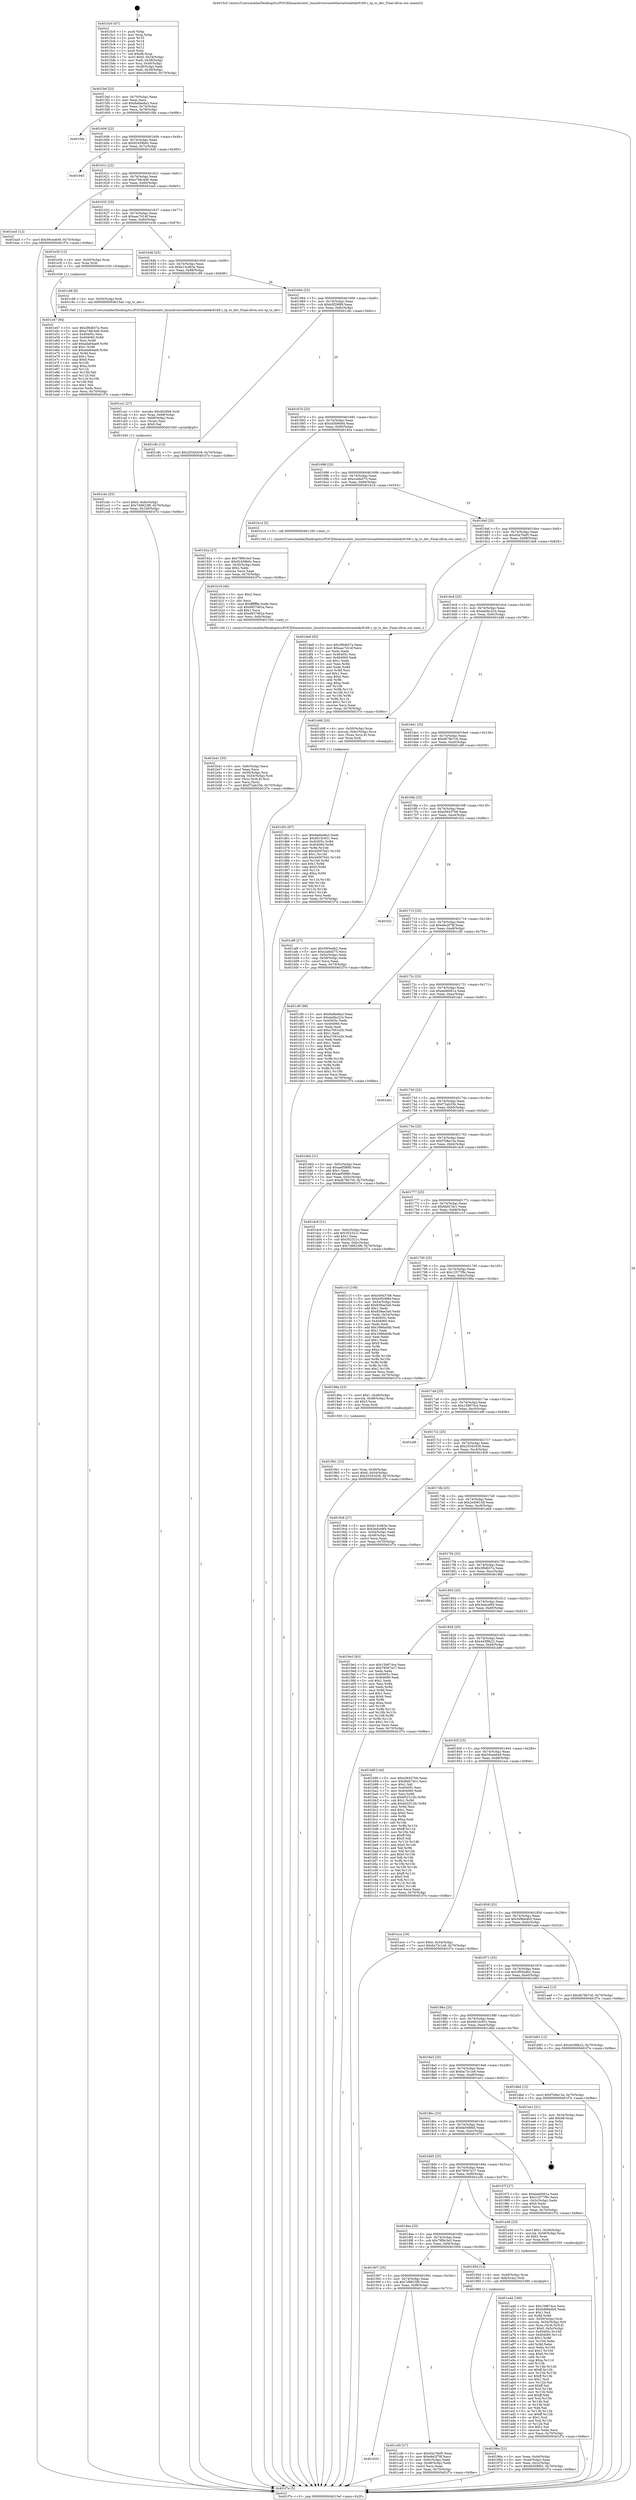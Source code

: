 digraph "0x4015c0" {
  label = "0x4015c0 (/mnt/c/Users/mathe/Desktop/tcc/POCII/binaries/extr_linuxdriversnetethernetrealtekr8169.c_tp_to_dev_Final-ollvm.out::main(0))"
  labelloc = "t"
  node[shape=record]

  Entry [label="",width=0.3,height=0.3,shape=circle,fillcolor=black,style=filled]
  "0x4015ef" [label="{
     0x4015ef [23]\l
     | [instrs]\l
     &nbsp;&nbsp;0x4015ef \<+3\>: mov -0x70(%rbp),%eax\l
     &nbsp;&nbsp;0x4015f2 \<+2\>: mov %eax,%ecx\l
     &nbsp;&nbsp;0x4015f4 \<+6\>: sub $0x8a6be8a3,%ecx\l
     &nbsp;&nbsp;0x4015fa \<+3\>: mov %eax,-0x74(%rbp)\l
     &nbsp;&nbsp;0x4015fd \<+3\>: mov %ecx,-0x78(%rbp)\l
     &nbsp;&nbsp;0x401600 \<+6\>: je 0000000000401f4b \<main+0x98b\>\l
  }"]
  "0x401f4b" [label="{
     0x401f4b\l
  }", style=dashed]
  "0x401606" [label="{
     0x401606 [22]\l
     | [instrs]\l
     &nbsp;&nbsp;0x401606 \<+5\>: jmp 000000000040160b \<main+0x4b\>\l
     &nbsp;&nbsp;0x40160b \<+3\>: mov -0x74(%rbp),%eax\l
     &nbsp;&nbsp;0x40160e \<+5\>: sub $0x92458b0c,%eax\l
     &nbsp;&nbsp;0x401613 \<+3\>: mov %eax,-0x7c(%rbp)\l
     &nbsp;&nbsp;0x401616 \<+6\>: je 0000000000401945 \<main+0x385\>\l
  }"]
  Exit [label="",width=0.3,height=0.3,shape=circle,fillcolor=black,style=filled,peripheries=2]
  "0x401945" [label="{
     0x401945\l
  }", style=dashed]
  "0x40161c" [label="{
     0x40161c [22]\l
     | [instrs]\l
     &nbsp;&nbsp;0x40161c \<+5\>: jmp 0000000000401621 \<main+0x61\>\l
     &nbsp;&nbsp;0x401621 \<+3\>: mov -0x74(%rbp),%eax\l
     &nbsp;&nbsp;0x401624 \<+5\>: sub $0xa748c4db,%eax\l
     &nbsp;&nbsp;0x401629 \<+3\>: mov %eax,-0x80(%rbp)\l
     &nbsp;&nbsp;0x40162c \<+6\>: je 0000000000401ea5 \<main+0x8e5\>\l
  }"]
  "0x401e47" [label="{
     0x401e47 [94]\l
     | [instrs]\l
     &nbsp;&nbsp;0x401e47 \<+5\>: mov $0x2f6db57a,%ecx\l
     &nbsp;&nbsp;0x401e4c \<+5\>: mov $0xa748c4db,%edx\l
     &nbsp;&nbsp;0x401e51 \<+7\>: mov 0x40405c,%esi\l
     &nbsp;&nbsp;0x401e58 \<+8\>: mov 0x404060,%r8d\l
     &nbsp;&nbsp;0x401e60 \<+3\>: mov %esi,%r9d\l
     &nbsp;&nbsp;0x401e63 \<+7\>: add $0xada64ae9,%r9d\l
     &nbsp;&nbsp;0x401e6a \<+4\>: sub $0x1,%r9d\l
     &nbsp;&nbsp;0x401e6e \<+7\>: sub $0xada64ae9,%r9d\l
     &nbsp;&nbsp;0x401e75 \<+4\>: imul %r9d,%esi\l
     &nbsp;&nbsp;0x401e79 \<+3\>: and $0x1,%esi\l
     &nbsp;&nbsp;0x401e7c \<+3\>: cmp $0x0,%esi\l
     &nbsp;&nbsp;0x401e7f \<+4\>: sete %r10b\l
     &nbsp;&nbsp;0x401e83 \<+4\>: cmp $0xa,%r8d\l
     &nbsp;&nbsp;0x401e87 \<+4\>: setl %r11b\l
     &nbsp;&nbsp;0x401e8b \<+3\>: mov %r10b,%bl\l
     &nbsp;&nbsp;0x401e8e \<+3\>: and %r11b,%bl\l
     &nbsp;&nbsp;0x401e91 \<+3\>: xor %r11b,%r10b\l
     &nbsp;&nbsp;0x401e94 \<+3\>: or %r10b,%bl\l
     &nbsp;&nbsp;0x401e97 \<+3\>: test $0x1,%bl\l
     &nbsp;&nbsp;0x401e9a \<+3\>: cmovne %edx,%ecx\l
     &nbsp;&nbsp;0x401e9d \<+3\>: mov %ecx,-0x70(%rbp)\l
     &nbsp;&nbsp;0x401ea0 \<+5\>: jmp 0000000000401f7e \<main+0x9be\>\l
  }"]
  "0x401ea5" [label="{
     0x401ea5 [12]\l
     | [instrs]\l
     &nbsp;&nbsp;0x401ea5 \<+7\>: movl $0x59cea649,-0x70(%rbp)\l
     &nbsp;&nbsp;0x401eac \<+5\>: jmp 0000000000401f7e \<main+0x9be\>\l
  }"]
  "0x401632" [label="{
     0x401632 [25]\l
     | [instrs]\l
     &nbsp;&nbsp;0x401632 \<+5\>: jmp 0000000000401637 \<main+0x77\>\l
     &nbsp;&nbsp;0x401637 \<+3\>: mov -0x74(%rbp),%eax\l
     &nbsp;&nbsp;0x40163a \<+5\>: sub $0xaac7d14f,%eax\l
     &nbsp;&nbsp;0x40163f \<+6\>: mov %eax,-0x84(%rbp)\l
     &nbsp;&nbsp;0x401645 \<+6\>: je 0000000000401e3b \<main+0x87b\>\l
  }"]
  "0x401d5c" [label="{
     0x401d5c [97]\l
     | [instrs]\l
     &nbsp;&nbsp;0x401d5c \<+5\>: mov $0x8a6be8a3,%edx\l
     &nbsp;&nbsp;0x401d61 \<+5\>: mov $0x6610c931,%esi\l
     &nbsp;&nbsp;0x401d66 \<+8\>: mov 0x40405c,%r8d\l
     &nbsp;&nbsp;0x401d6e \<+8\>: mov 0x404060,%r9d\l
     &nbsp;&nbsp;0x401d76 \<+3\>: mov %r8d,%r10d\l
     &nbsp;&nbsp;0x401d79 \<+7\>: sub $0x44597bd1,%r10d\l
     &nbsp;&nbsp;0x401d80 \<+4\>: sub $0x1,%r10d\l
     &nbsp;&nbsp;0x401d84 \<+7\>: add $0x44597bd1,%r10d\l
     &nbsp;&nbsp;0x401d8b \<+4\>: imul %r10d,%r8d\l
     &nbsp;&nbsp;0x401d8f \<+4\>: and $0x1,%r8d\l
     &nbsp;&nbsp;0x401d93 \<+4\>: cmp $0x0,%r8d\l
     &nbsp;&nbsp;0x401d97 \<+4\>: sete %r11b\l
     &nbsp;&nbsp;0x401d9b \<+4\>: cmp $0xa,%r9d\l
     &nbsp;&nbsp;0x401d9f \<+3\>: setl %bl\l
     &nbsp;&nbsp;0x401da2 \<+3\>: mov %r11b,%r14b\l
     &nbsp;&nbsp;0x401da5 \<+3\>: and %bl,%r14b\l
     &nbsp;&nbsp;0x401da8 \<+3\>: xor %bl,%r11b\l
     &nbsp;&nbsp;0x401dab \<+3\>: or %r11b,%r14b\l
     &nbsp;&nbsp;0x401dae \<+4\>: test $0x1,%r14b\l
     &nbsp;&nbsp;0x401db2 \<+3\>: cmovne %esi,%edx\l
     &nbsp;&nbsp;0x401db5 \<+3\>: mov %edx,-0x70(%rbp)\l
     &nbsp;&nbsp;0x401db8 \<+5\>: jmp 0000000000401f7e \<main+0x9be\>\l
  }"]
  "0x401e3b" [label="{
     0x401e3b [12]\l
     | [instrs]\l
     &nbsp;&nbsp;0x401e3b \<+4\>: mov -0x50(%rbp),%rax\l
     &nbsp;&nbsp;0x401e3f \<+3\>: mov %rax,%rdi\l
     &nbsp;&nbsp;0x401e42 \<+5\>: call 0000000000401030 \<free@plt\>\l
     | [calls]\l
     &nbsp;&nbsp;0x401030 \{1\} (unknown)\l
  }"]
  "0x40164b" [label="{
     0x40164b [25]\l
     | [instrs]\l
     &nbsp;&nbsp;0x40164b \<+5\>: jmp 0000000000401650 \<main+0x90\>\l
     &nbsp;&nbsp;0x401650 \<+3\>: mov -0x74(%rbp),%eax\l
     &nbsp;&nbsp;0x401653 \<+5\>: sub $0xb13cd63e,%eax\l
     &nbsp;&nbsp;0x401658 \<+6\>: mov %eax,-0x88(%rbp)\l
     &nbsp;&nbsp;0x40165e \<+6\>: je 0000000000401c98 \<main+0x6d8\>\l
  }"]
  "0x401920" [label="{
     0x401920\l
  }", style=dashed]
  "0x401c98" [label="{
     0x401c98 [9]\l
     | [instrs]\l
     &nbsp;&nbsp;0x401c98 \<+4\>: mov -0x50(%rbp),%rdi\l
     &nbsp;&nbsp;0x401c9c \<+5\>: call 00000000004015a0 \<tp_to_dev\>\l
     | [calls]\l
     &nbsp;&nbsp;0x4015a0 \{1\} (/mnt/c/Users/mathe/Desktop/tcc/POCII/binaries/extr_linuxdriversnetethernetrealtekr8169.c_tp_to_dev_Final-ollvm.out::tp_to_dev)\l
  }"]
  "0x401664" [label="{
     0x401664 [25]\l
     | [instrs]\l
     &nbsp;&nbsp;0x401664 \<+5\>: jmp 0000000000401669 \<main+0xa9\>\l
     &nbsp;&nbsp;0x401669 \<+3\>: mov -0x74(%rbp),%eax\l
     &nbsp;&nbsp;0x40166c \<+5\>: sub $0xb5f29f89,%eax\l
     &nbsp;&nbsp;0x401671 \<+6\>: mov %eax,-0x8c(%rbp)\l
     &nbsp;&nbsp;0x401677 \<+6\>: je 0000000000401c8c \<main+0x6cc\>\l
  }"]
  "0x401cd5" [label="{
     0x401cd5 [27]\l
     | [instrs]\l
     &nbsp;&nbsp;0x401cd5 \<+5\>: mov $0xd3a76ef5,%eax\l
     &nbsp;&nbsp;0x401cda \<+5\>: mov $0xe6e2f78f,%ecx\l
     &nbsp;&nbsp;0x401cdf \<+3\>: mov -0x6c(%rbp),%edx\l
     &nbsp;&nbsp;0x401ce2 \<+3\>: cmp -0x48(%rbp),%edx\l
     &nbsp;&nbsp;0x401ce5 \<+3\>: cmovl %ecx,%eax\l
     &nbsp;&nbsp;0x401ce8 \<+3\>: mov %eax,-0x70(%rbp)\l
     &nbsp;&nbsp;0x401ceb \<+5\>: jmp 0000000000401f7e \<main+0x9be\>\l
  }"]
  "0x401c8c" [label="{
     0x401c8c [12]\l
     | [instrs]\l
     &nbsp;&nbsp;0x401c8c \<+7\>: movl $0x25543439,-0x70(%rbp)\l
     &nbsp;&nbsp;0x401c93 \<+5\>: jmp 0000000000401f7e \<main+0x9be\>\l
  }"]
  "0x40167d" [label="{
     0x40167d [25]\l
     | [instrs]\l
     &nbsp;&nbsp;0x40167d \<+5\>: jmp 0000000000401682 \<main+0xc2\>\l
     &nbsp;&nbsp;0x401682 \<+3\>: mov -0x74(%rbp),%eax\l
     &nbsp;&nbsp;0x401685 \<+5\>: sub $0xcb5b60d4,%eax\l
     &nbsp;&nbsp;0x40168a \<+6\>: mov %eax,-0x90(%rbp)\l
     &nbsp;&nbsp;0x401690 \<+6\>: je 000000000040192a \<main+0x36a\>\l
  }"]
  "0x401cbc" [label="{
     0x401cbc [25]\l
     | [instrs]\l
     &nbsp;&nbsp;0x401cbc \<+7\>: movl $0x0,-0x6c(%rbp)\l
     &nbsp;&nbsp;0x401cc3 \<+7\>: movl $0x7d9823f8,-0x70(%rbp)\l
     &nbsp;&nbsp;0x401cca \<+6\>: mov %eax,-0x100(%rbp)\l
     &nbsp;&nbsp;0x401cd0 \<+5\>: jmp 0000000000401f7e \<main+0x9be\>\l
  }"]
  "0x40192a" [label="{
     0x40192a [27]\l
     | [instrs]\l
     &nbsp;&nbsp;0x40192a \<+5\>: mov $0x79f9c3e3,%eax\l
     &nbsp;&nbsp;0x40192f \<+5\>: mov $0x92458b0c,%ecx\l
     &nbsp;&nbsp;0x401934 \<+3\>: mov -0x30(%rbp),%edx\l
     &nbsp;&nbsp;0x401937 \<+3\>: cmp $0x2,%edx\l
     &nbsp;&nbsp;0x40193a \<+3\>: cmovne %ecx,%eax\l
     &nbsp;&nbsp;0x40193d \<+3\>: mov %eax,-0x70(%rbp)\l
     &nbsp;&nbsp;0x401940 \<+5\>: jmp 0000000000401f7e \<main+0x9be\>\l
  }"]
  "0x401696" [label="{
     0x401696 [25]\l
     | [instrs]\l
     &nbsp;&nbsp;0x401696 \<+5\>: jmp 000000000040169b \<main+0xdb\>\l
     &nbsp;&nbsp;0x40169b \<+3\>: mov -0x74(%rbp),%eax\l
     &nbsp;&nbsp;0x40169e \<+5\>: sub $0xcca8a575,%eax\l
     &nbsp;&nbsp;0x4016a3 \<+6\>: mov %eax,-0x94(%rbp)\l
     &nbsp;&nbsp;0x4016a9 \<+6\>: je 0000000000401b14 \<main+0x554\>\l
  }"]
  "0x401f7e" [label="{
     0x401f7e [5]\l
     | [instrs]\l
     &nbsp;&nbsp;0x401f7e \<+5\>: jmp 00000000004015ef \<main+0x2f\>\l
  }"]
  "0x4015c0" [label="{
     0x4015c0 [47]\l
     | [instrs]\l
     &nbsp;&nbsp;0x4015c0 \<+1\>: push %rbp\l
     &nbsp;&nbsp;0x4015c1 \<+3\>: mov %rsp,%rbp\l
     &nbsp;&nbsp;0x4015c4 \<+2\>: push %r15\l
     &nbsp;&nbsp;0x4015c6 \<+2\>: push %r14\l
     &nbsp;&nbsp;0x4015c8 \<+2\>: push %r13\l
     &nbsp;&nbsp;0x4015ca \<+2\>: push %r12\l
     &nbsp;&nbsp;0x4015cc \<+1\>: push %rbx\l
     &nbsp;&nbsp;0x4015cd \<+7\>: sub $0xd8,%rsp\l
     &nbsp;&nbsp;0x4015d4 \<+7\>: movl $0x0,-0x34(%rbp)\l
     &nbsp;&nbsp;0x4015db \<+3\>: mov %edi,-0x38(%rbp)\l
     &nbsp;&nbsp;0x4015de \<+4\>: mov %rsi,-0x40(%rbp)\l
     &nbsp;&nbsp;0x4015e2 \<+3\>: mov -0x38(%rbp),%edi\l
     &nbsp;&nbsp;0x4015e5 \<+3\>: mov %edi,-0x30(%rbp)\l
     &nbsp;&nbsp;0x4015e8 \<+7\>: movl $0xcb5b60d4,-0x70(%rbp)\l
  }"]
  "0x401ca1" [label="{
     0x401ca1 [27]\l
     | [instrs]\l
     &nbsp;&nbsp;0x401ca1 \<+10\>: movabs $0x4020b6,%rdi\l
     &nbsp;&nbsp;0x401cab \<+4\>: mov %rax,-0x68(%rbp)\l
     &nbsp;&nbsp;0x401caf \<+4\>: mov -0x68(%rbp),%rax\l
     &nbsp;&nbsp;0x401cb3 \<+2\>: mov (%rax),%esi\l
     &nbsp;&nbsp;0x401cb5 \<+2\>: mov $0x0,%al\l
     &nbsp;&nbsp;0x401cb7 \<+5\>: call 0000000000401040 \<printf@plt\>\l
     | [calls]\l
     &nbsp;&nbsp;0x401040 \{1\} (unknown)\l
  }"]
  "0x401b14" [label="{
     0x401b14 [5]\l
     | [instrs]\l
     &nbsp;&nbsp;0x401b14 \<+5\>: call 0000000000401160 \<next_i\>\l
     | [calls]\l
     &nbsp;&nbsp;0x401160 \{1\} (/mnt/c/Users/mathe/Desktop/tcc/POCII/binaries/extr_linuxdriversnetethernetrealtekr8169.c_tp_to_dev_Final-ollvm.out::next_i)\l
  }"]
  "0x4016af" [label="{
     0x4016af [25]\l
     | [instrs]\l
     &nbsp;&nbsp;0x4016af \<+5\>: jmp 00000000004016b4 \<main+0xf4\>\l
     &nbsp;&nbsp;0x4016b4 \<+3\>: mov -0x74(%rbp),%eax\l
     &nbsp;&nbsp;0x4016b7 \<+5\>: sub $0xd3a76ef5,%eax\l
     &nbsp;&nbsp;0x4016bc \<+6\>: mov %eax,-0x98(%rbp)\l
     &nbsp;&nbsp;0x4016c2 \<+6\>: je 0000000000401de8 \<main+0x828\>\l
  }"]
  "0x401b41" [label="{
     0x401b41 [35]\l
     | [instrs]\l
     &nbsp;&nbsp;0x401b41 \<+6\>: mov -0xfc(%rbp),%ecx\l
     &nbsp;&nbsp;0x401b47 \<+3\>: imul %eax,%ecx\l
     &nbsp;&nbsp;0x401b4a \<+4\>: mov -0x50(%rbp),%rsi\l
     &nbsp;&nbsp;0x401b4e \<+4\>: movslq -0x54(%rbp),%rdi\l
     &nbsp;&nbsp;0x401b52 \<+4\>: mov (%rsi,%rdi,8),%rsi\l
     &nbsp;&nbsp;0x401b56 \<+2\>: mov %ecx,(%rsi)\l
     &nbsp;&nbsp;0x401b58 \<+7\>: movl $0xf72ab33b,-0x70(%rbp)\l
     &nbsp;&nbsp;0x401b5f \<+5\>: jmp 0000000000401f7e \<main+0x9be\>\l
  }"]
  "0x401de8" [label="{
     0x401de8 [83]\l
     | [instrs]\l
     &nbsp;&nbsp;0x401de8 \<+5\>: mov $0x2f6db57a,%eax\l
     &nbsp;&nbsp;0x401ded \<+5\>: mov $0xaac7d14f,%ecx\l
     &nbsp;&nbsp;0x401df2 \<+2\>: xor %edx,%edx\l
     &nbsp;&nbsp;0x401df4 \<+7\>: mov 0x40405c,%esi\l
     &nbsp;&nbsp;0x401dfb \<+7\>: mov 0x404060,%edi\l
     &nbsp;&nbsp;0x401e02 \<+3\>: sub $0x1,%edx\l
     &nbsp;&nbsp;0x401e05 \<+3\>: mov %esi,%r8d\l
     &nbsp;&nbsp;0x401e08 \<+3\>: add %edx,%r8d\l
     &nbsp;&nbsp;0x401e0b \<+4\>: imul %r8d,%esi\l
     &nbsp;&nbsp;0x401e0f \<+3\>: and $0x1,%esi\l
     &nbsp;&nbsp;0x401e12 \<+3\>: cmp $0x0,%esi\l
     &nbsp;&nbsp;0x401e15 \<+4\>: sete %r9b\l
     &nbsp;&nbsp;0x401e19 \<+3\>: cmp $0xa,%edi\l
     &nbsp;&nbsp;0x401e1c \<+4\>: setl %r10b\l
     &nbsp;&nbsp;0x401e20 \<+3\>: mov %r9b,%r11b\l
     &nbsp;&nbsp;0x401e23 \<+3\>: and %r10b,%r11b\l
     &nbsp;&nbsp;0x401e26 \<+3\>: xor %r10b,%r9b\l
     &nbsp;&nbsp;0x401e29 \<+3\>: or %r9b,%r11b\l
     &nbsp;&nbsp;0x401e2c \<+4\>: test $0x1,%r11b\l
     &nbsp;&nbsp;0x401e30 \<+3\>: cmovne %ecx,%eax\l
     &nbsp;&nbsp;0x401e33 \<+3\>: mov %eax,-0x70(%rbp)\l
     &nbsp;&nbsp;0x401e36 \<+5\>: jmp 0000000000401f7e \<main+0x9be\>\l
  }"]
  "0x4016c8" [label="{
     0x4016c8 [25]\l
     | [instrs]\l
     &nbsp;&nbsp;0x4016c8 \<+5\>: jmp 00000000004016cd \<main+0x10d\>\l
     &nbsp;&nbsp;0x4016cd \<+3\>: mov -0x74(%rbp),%eax\l
     &nbsp;&nbsp;0x4016d0 \<+5\>: sub $0xda0bc224,%eax\l
     &nbsp;&nbsp;0x4016d5 \<+6\>: mov %eax,-0x9c(%rbp)\l
     &nbsp;&nbsp;0x4016db \<+6\>: je 0000000000401d48 \<main+0x788\>\l
  }"]
  "0x401b19" [label="{
     0x401b19 [40]\l
     | [instrs]\l
     &nbsp;&nbsp;0x401b19 \<+5\>: mov $0x2,%ecx\l
     &nbsp;&nbsp;0x401b1e \<+1\>: cltd\l
     &nbsp;&nbsp;0x401b1f \<+2\>: idiv %ecx\l
     &nbsp;&nbsp;0x401b21 \<+6\>: imul $0xfffffffe,%edx,%ecx\l
     &nbsp;&nbsp;0x401b27 \<+6\>: sub $0xd937d62a,%ecx\l
     &nbsp;&nbsp;0x401b2d \<+3\>: add $0x1,%ecx\l
     &nbsp;&nbsp;0x401b30 \<+6\>: add $0xd937d62a,%ecx\l
     &nbsp;&nbsp;0x401b36 \<+6\>: mov %ecx,-0xfc(%rbp)\l
     &nbsp;&nbsp;0x401b3c \<+5\>: call 0000000000401160 \<next_i\>\l
     | [calls]\l
     &nbsp;&nbsp;0x401160 \{1\} (/mnt/c/Users/mathe/Desktop/tcc/POCII/binaries/extr_linuxdriversnetethernetrealtekr8169.c_tp_to_dev_Final-ollvm.out::next_i)\l
  }"]
  "0x401d48" [label="{
     0x401d48 [20]\l
     | [instrs]\l
     &nbsp;&nbsp;0x401d48 \<+4\>: mov -0x50(%rbp),%rax\l
     &nbsp;&nbsp;0x401d4c \<+4\>: movslq -0x6c(%rbp),%rcx\l
     &nbsp;&nbsp;0x401d50 \<+4\>: mov (%rax,%rcx,8),%rax\l
     &nbsp;&nbsp;0x401d54 \<+3\>: mov %rax,%rdi\l
     &nbsp;&nbsp;0x401d57 \<+5\>: call 0000000000401030 \<free@plt\>\l
     | [calls]\l
     &nbsp;&nbsp;0x401030 \{1\} (unknown)\l
  }"]
  "0x4016e1" [label="{
     0x4016e1 [25]\l
     | [instrs]\l
     &nbsp;&nbsp;0x4016e1 \<+5\>: jmp 00000000004016e6 \<main+0x126\>\l
     &nbsp;&nbsp;0x4016e6 \<+3\>: mov -0x74(%rbp),%eax\l
     &nbsp;&nbsp;0x4016e9 \<+5\>: sub $0xdb78b7c6,%eax\l
     &nbsp;&nbsp;0x4016ee \<+6\>: mov %eax,-0xa0(%rbp)\l
     &nbsp;&nbsp;0x4016f4 \<+6\>: je 0000000000401af9 \<main+0x539\>\l
  }"]
  "0x401a4d" [label="{
     0x401a4d [160]\l
     | [instrs]\l
     &nbsp;&nbsp;0x401a4d \<+5\>: mov $0x159674ce,%ecx\l
     &nbsp;&nbsp;0x401a52 \<+5\>: mov $0x5d9bb4b5,%edx\l
     &nbsp;&nbsp;0x401a57 \<+3\>: mov $0x1,%sil\l
     &nbsp;&nbsp;0x401a5a \<+3\>: xor %r8d,%r8d\l
     &nbsp;&nbsp;0x401a5d \<+4\>: mov -0x50(%rbp),%rdi\l
     &nbsp;&nbsp;0x401a61 \<+4\>: movslq -0x54(%rbp),%r9\l
     &nbsp;&nbsp;0x401a65 \<+4\>: mov %rax,(%rdi,%r9,8)\l
     &nbsp;&nbsp;0x401a69 \<+7\>: movl $0x0,-0x5c(%rbp)\l
     &nbsp;&nbsp;0x401a70 \<+8\>: mov 0x40405c,%r10d\l
     &nbsp;&nbsp;0x401a78 \<+8\>: mov 0x404060,%r11d\l
     &nbsp;&nbsp;0x401a80 \<+4\>: sub $0x1,%r8d\l
     &nbsp;&nbsp;0x401a84 \<+3\>: mov %r10d,%ebx\l
     &nbsp;&nbsp;0x401a87 \<+3\>: add %r8d,%ebx\l
     &nbsp;&nbsp;0x401a8a \<+4\>: imul %ebx,%r10d\l
     &nbsp;&nbsp;0x401a8e \<+4\>: and $0x1,%r10d\l
     &nbsp;&nbsp;0x401a92 \<+4\>: cmp $0x0,%r10d\l
     &nbsp;&nbsp;0x401a96 \<+4\>: sete %r14b\l
     &nbsp;&nbsp;0x401a9a \<+4\>: cmp $0xa,%r11d\l
     &nbsp;&nbsp;0x401a9e \<+4\>: setl %r15b\l
     &nbsp;&nbsp;0x401aa2 \<+3\>: mov %r14b,%r12b\l
     &nbsp;&nbsp;0x401aa5 \<+4\>: xor $0xff,%r12b\l
     &nbsp;&nbsp;0x401aa9 \<+3\>: mov %r15b,%r13b\l
     &nbsp;&nbsp;0x401aac \<+4\>: xor $0xff,%r13b\l
     &nbsp;&nbsp;0x401ab0 \<+4\>: xor $0x1,%sil\l
     &nbsp;&nbsp;0x401ab4 \<+3\>: mov %r12b,%al\l
     &nbsp;&nbsp;0x401ab7 \<+2\>: and $0xff,%al\l
     &nbsp;&nbsp;0x401ab9 \<+3\>: and %sil,%r14b\l
     &nbsp;&nbsp;0x401abc \<+3\>: mov %r13b,%dil\l
     &nbsp;&nbsp;0x401abf \<+4\>: and $0xff,%dil\l
     &nbsp;&nbsp;0x401ac3 \<+3\>: and %sil,%r15b\l
     &nbsp;&nbsp;0x401ac6 \<+3\>: or %r14b,%al\l
     &nbsp;&nbsp;0x401ac9 \<+3\>: or %r15b,%dil\l
     &nbsp;&nbsp;0x401acc \<+3\>: xor %dil,%al\l
     &nbsp;&nbsp;0x401acf \<+3\>: or %r13b,%r12b\l
     &nbsp;&nbsp;0x401ad2 \<+4\>: xor $0xff,%r12b\l
     &nbsp;&nbsp;0x401ad6 \<+4\>: or $0x1,%sil\l
     &nbsp;&nbsp;0x401ada \<+3\>: and %sil,%r12b\l
     &nbsp;&nbsp;0x401add \<+3\>: or %r12b,%al\l
     &nbsp;&nbsp;0x401ae0 \<+2\>: test $0x1,%al\l
     &nbsp;&nbsp;0x401ae2 \<+3\>: cmovne %edx,%ecx\l
     &nbsp;&nbsp;0x401ae5 \<+3\>: mov %ecx,-0x70(%rbp)\l
     &nbsp;&nbsp;0x401ae8 \<+5\>: jmp 0000000000401f7e \<main+0x9be\>\l
  }"]
  "0x401af9" [label="{
     0x401af9 [27]\l
     | [instrs]\l
     &nbsp;&nbsp;0x401af9 \<+5\>: mov $0x5f05edb2,%eax\l
     &nbsp;&nbsp;0x401afe \<+5\>: mov $0xcca8a575,%ecx\l
     &nbsp;&nbsp;0x401b03 \<+3\>: mov -0x5c(%rbp),%edx\l
     &nbsp;&nbsp;0x401b06 \<+3\>: cmp -0x58(%rbp),%edx\l
     &nbsp;&nbsp;0x401b09 \<+3\>: cmovl %ecx,%eax\l
     &nbsp;&nbsp;0x401b0c \<+3\>: mov %eax,-0x70(%rbp)\l
     &nbsp;&nbsp;0x401b0f \<+5\>: jmp 0000000000401f7e \<main+0x9be\>\l
  }"]
  "0x4016fa" [label="{
     0x4016fa [25]\l
     | [instrs]\l
     &nbsp;&nbsp;0x4016fa \<+5\>: jmp 00000000004016ff \<main+0x13f\>\l
     &nbsp;&nbsp;0x4016ff \<+3\>: mov -0x74(%rbp),%eax\l
     &nbsp;&nbsp;0x401702 \<+5\>: sub $0xe56437b6,%eax\l
     &nbsp;&nbsp;0x401707 \<+6\>: mov %eax,-0xa4(%rbp)\l
     &nbsp;&nbsp;0x40170d \<+6\>: je 0000000000401f2c \<main+0x96c\>\l
  }"]
  "0x4019b1" [label="{
     0x4019b1 [23]\l
     | [instrs]\l
     &nbsp;&nbsp;0x4019b1 \<+4\>: mov %rax,-0x50(%rbp)\l
     &nbsp;&nbsp;0x4019b5 \<+7\>: movl $0x0,-0x54(%rbp)\l
     &nbsp;&nbsp;0x4019bc \<+7\>: movl $0x25543439,-0x70(%rbp)\l
     &nbsp;&nbsp;0x4019c3 \<+5\>: jmp 0000000000401f7e \<main+0x9be\>\l
  }"]
  "0x401f2c" [label="{
     0x401f2c\l
  }", style=dashed]
  "0x401713" [label="{
     0x401713 [25]\l
     | [instrs]\l
     &nbsp;&nbsp;0x401713 \<+5\>: jmp 0000000000401718 \<main+0x158\>\l
     &nbsp;&nbsp;0x401718 \<+3\>: mov -0x74(%rbp),%eax\l
     &nbsp;&nbsp;0x40171b \<+5\>: sub $0xe6e2f78f,%eax\l
     &nbsp;&nbsp;0x401720 \<+6\>: mov %eax,-0xa8(%rbp)\l
     &nbsp;&nbsp;0x401726 \<+6\>: je 0000000000401cf0 \<main+0x730\>\l
  }"]
  "0x40196a" [label="{
     0x40196a [21]\l
     | [instrs]\l
     &nbsp;&nbsp;0x40196a \<+3\>: mov %eax,-0x44(%rbp)\l
     &nbsp;&nbsp;0x40196d \<+3\>: mov -0x44(%rbp),%eax\l
     &nbsp;&nbsp;0x401970 \<+3\>: mov %eax,-0x2c(%rbp)\l
     &nbsp;&nbsp;0x401973 \<+7\>: movl $0x6b568fb5,-0x70(%rbp)\l
     &nbsp;&nbsp;0x40197a \<+5\>: jmp 0000000000401f7e \<main+0x9be\>\l
  }"]
  "0x401cf0" [label="{
     0x401cf0 [88]\l
     | [instrs]\l
     &nbsp;&nbsp;0x401cf0 \<+5\>: mov $0x8a6be8a3,%eax\l
     &nbsp;&nbsp;0x401cf5 \<+5\>: mov $0xda0bc224,%ecx\l
     &nbsp;&nbsp;0x401cfa \<+7\>: mov 0x40405c,%edx\l
     &nbsp;&nbsp;0x401d01 \<+7\>: mov 0x404060,%esi\l
     &nbsp;&nbsp;0x401d08 \<+2\>: mov %edx,%edi\l
     &nbsp;&nbsp;0x401d0a \<+6\>: add $0xa7091e2b,%edi\l
     &nbsp;&nbsp;0x401d10 \<+3\>: sub $0x1,%edi\l
     &nbsp;&nbsp;0x401d13 \<+6\>: sub $0xa7091e2b,%edi\l
     &nbsp;&nbsp;0x401d19 \<+3\>: imul %edi,%edx\l
     &nbsp;&nbsp;0x401d1c \<+3\>: and $0x1,%edx\l
     &nbsp;&nbsp;0x401d1f \<+3\>: cmp $0x0,%edx\l
     &nbsp;&nbsp;0x401d22 \<+4\>: sete %r8b\l
     &nbsp;&nbsp;0x401d26 \<+3\>: cmp $0xa,%esi\l
     &nbsp;&nbsp;0x401d29 \<+4\>: setl %r9b\l
     &nbsp;&nbsp;0x401d2d \<+3\>: mov %r8b,%r10b\l
     &nbsp;&nbsp;0x401d30 \<+3\>: and %r9b,%r10b\l
     &nbsp;&nbsp;0x401d33 \<+3\>: xor %r9b,%r8b\l
     &nbsp;&nbsp;0x401d36 \<+3\>: or %r8b,%r10b\l
     &nbsp;&nbsp;0x401d39 \<+4\>: test $0x1,%r10b\l
     &nbsp;&nbsp;0x401d3d \<+3\>: cmovne %ecx,%eax\l
     &nbsp;&nbsp;0x401d40 \<+3\>: mov %eax,-0x70(%rbp)\l
     &nbsp;&nbsp;0x401d43 \<+5\>: jmp 0000000000401f7e \<main+0x9be\>\l
  }"]
  "0x40172c" [label="{
     0x40172c [25]\l
     | [instrs]\l
     &nbsp;&nbsp;0x40172c \<+5\>: jmp 0000000000401731 \<main+0x171\>\l
     &nbsp;&nbsp;0x401731 \<+3\>: mov -0x74(%rbp),%eax\l
     &nbsp;&nbsp;0x401734 \<+5\>: sub $0xee46061a,%eax\l
     &nbsp;&nbsp;0x401739 \<+6\>: mov %eax,-0xac(%rbp)\l
     &nbsp;&nbsp;0x40173f \<+6\>: je 0000000000401eb1 \<main+0x8f1\>\l
  }"]
  "0x401907" [label="{
     0x401907 [25]\l
     | [instrs]\l
     &nbsp;&nbsp;0x401907 \<+5\>: jmp 000000000040190c \<main+0x34c\>\l
     &nbsp;&nbsp;0x40190c \<+3\>: mov -0x74(%rbp),%eax\l
     &nbsp;&nbsp;0x40190f \<+5\>: sub $0x7d9823f8,%eax\l
     &nbsp;&nbsp;0x401914 \<+6\>: mov %eax,-0xf8(%rbp)\l
     &nbsp;&nbsp;0x40191a \<+6\>: je 0000000000401cd5 \<main+0x715\>\l
  }"]
  "0x401eb1" [label="{
     0x401eb1\l
  }", style=dashed]
  "0x401745" [label="{
     0x401745 [25]\l
     | [instrs]\l
     &nbsp;&nbsp;0x401745 \<+5\>: jmp 000000000040174a \<main+0x18a\>\l
     &nbsp;&nbsp;0x40174a \<+3\>: mov -0x74(%rbp),%eax\l
     &nbsp;&nbsp;0x40174d \<+5\>: sub $0xf72ab33b,%eax\l
     &nbsp;&nbsp;0x401752 \<+6\>: mov %eax,-0xb0(%rbp)\l
     &nbsp;&nbsp;0x401758 \<+6\>: je 0000000000401b64 \<main+0x5a4\>\l
  }"]
  "0x40195d" [label="{
     0x40195d [13]\l
     | [instrs]\l
     &nbsp;&nbsp;0x40195d \<+4\>: mov -0x40(%rbp),%rax\l
     &nbsp;&nbsp;0x401961 \<+4\>: mov 0x8(%rax),%rdi\l
     &nbsp;&nbsp;0x401965 \<+5\>: call 0000000000401060 \<atoi@plt\>\l
     | [calls]\l
     &nbsp;&nbsp;0x401060 \{1\} (unknown)\l
  }"]
  "0x401b64" [label="{
     0x401b64 [31]\l
     | [instrs]\l
     &nbsp;&nbsp;0x401b64 \<+3\>: mov -0x5c(%rbp),%eax\l
     &nbsp;&nbsp;0x401b67 \<+5\>: sub $0xaef5f880,%eax\l
     &nbsp;&nbsp;0x401b6c \<+3\>: add $0x1,%eax\l
     &nbsp;&nbsp;0x401b6f \<+5\>: add $0xaef5f880,%eax\l
     &nbsp;&nbsp;0x401b74 \<+3\>: mov %eax,-0x5c(%rbp)\l
     &nbsp;&nbsp;0x401b77 \<+7\>: movl $0xdb78b7c6,-0x70(%rbp)\l
     &nbsp;&nbsp;0x401b7e \<+5\>: jmp 0000000000401f7e \<main+0x9be\>\l
  }"]
  "0x40175e" [label="{
     0x40175e [25]\l
     | [instrs]\l
     &nbsp;&nbsp;0x40175e \<+5\>: jmp 0000000000401763 \<main+0x1a3\>\l
     &nbsp;&nbsp;0x401763 \<+3\>: mov -0x74(%rbp),%eax\l
     &nbsp;&nbsp;0x401766 \<+5\>: sub $0xf7b8a13a,%eax\l
     &nbsp;&nbsp;0x40176b \<+6\>: mov %eax,-0xb4(%rbp)\l
     &nbsp;&nbsp;0x401771 \<+6\>: je 0000000000401dc9 \<main+0x809\>\l
  }"]
  "0x4018ee" [label="{
     0x4018ee [25]\l
     | [instrs]\l
     &nbsp;&nbsp;0x4018ee \<+5\>: jmp 00000000004018f3 \<main+0x333\>\l
     &nbsp;&nbsp;0x4018f3 \<+3\>: mov -0x74(%rbp),%eax\l
     &nbsp;&nbsp;0x4018f6 \<+5\>: sub $0x79f9c3e3,%eax\l
     &nbsp;&nbsp;0x4018fb \<+6\>: mov %eax,-0xf4(%rbp)\l
     &nbsp;&nbsp;0x401901 \<+6\>: je 000000000040195d \<main+0x39d\>\l
  }"]
  "0x401dc9" [label="{
     0x401dc9 [31]\l
     | [instrs]\l
     &nbsp;&nbsp;0x401dc9 \<+3\>: mov -0x6c(%rbp),%eax\l
     &nbsp;&nbsp;0x401dcc \<+5\>: add $0x302321c,%eax\l
     &nbsp;&nbsp;0x401dd1 \<+3\>: add $0x1,%eax\l
     &nbsp;&nbsp;0x401dd4 \<+5\>: sub $0x302321c,%eax\l
     &nbsp;&nbsp;0x401dd9 \<+3\>: mov %eax,-0x6c(%rbp)\l
     &nbsp;&nbsp;0x401ddc \<+7\>: movl $0x7d9823f8,-0x70(%rbp)\l
     &nbsp;&nbsp;0x401de3 \<+5\>: jmp 0000000000401f7e \<main+0x9be\>\l
  }"]
  "0x401777" [label="{
     0x401777 [25]\l
     | [instrs]\l
     &nbsp;&nbsp;0x401777 \<+5\>: jmp 000000000040177c \<main+0x1bc\>\l
     &nbsp;&nbsp;0x40177c \<+3\>: mov -0x74(%rbp),%eax\l
     &nbsp;&nbsp;0x40177f \<+5\>: sub $0xfdd47dc1,%eax\l
     &nbsp;&nbsp;0x401784 \<+6\>: mov %eax,-0xb8(%rbp)\l
     &nbsp;&nbsp;0x40178a \<+6\>: je 0000000000401c1f \<main+0x65f\>\l
  }"]
  "0x401a36" [label="{
     0x401a36 [23]\l
     | [instrs]\l
     &nbsp;&nbsp;0x401a36 \<+7\>: movl $0x1,-0x58(%rbp)\l
     &nbsp;&nbsp;0x401a3d \<+4\>: movslq -0x58(%rbp),%rax\l
     &nbsp;&nbsp;0x401a41 \<+4\>: shl $0x2,%rax\l
     &nbsp;&nbsp;0x401a45 \<+3\>: mov %rax,%rdi\l
     &nbsp;&nbsp;0x401a48 \<+5\>: call 0000000000401050 \<malloc@plt\>\l
     | [calls]\l
     &nbsp;&nbsp;0x401050 \{1\} (unknown)\l
  }"]
  "0x401c1f" [label="{
     0x401c1f [109]\l
     | [instrs]\l
     &nbsp;&nbsp;0x401c1f \<+5\>: mov $0xe56437b6,%eax\l
     &nbsp;&nbsp;0x401c24 \<+5\>: mov $0xb5f29f89,%ecx\l
     &nbsp;&nbsp;0x401c29 \<+3\>: mov -0x54(%rbp),%edx\l
     &nbsp;&nbsp;0x401c2c \<+6\>: add $0x839ae3a0,%edx\l
     &nbsp;&nbsp;0x401c32 \<+3\>: add $0x1,%edx\l
     &nbsp;&nbsp;0x401c35 \<+6\>: sub $0x839ae3a0,%edx\l
     &nbsp;&nbsp;0x401c3b \<+3\>: mov %edx,-0x54(%rbp)\l
     &nbsp;&nbsp;0x401c3e \<+7\>: mov 0x40405c,%edx\l
     &nbsp;&nbsp;0x401c45 \<+7\>: mov 0x404060,%esi\l
     &nbsp;&nbsp;0x401c4c \<+2\>: mov %edx,%edi\l
     &nbsp;&nbsp;0x401c4e \<+6\>: add $0x1686a0db,%edi\l
     &nbsp;&nbsp;0x401c54 \<+3\>: sub $0x1,%edi\l
     &nbsp;&nbsp;0x401c57 \<+6\>: sub $0x1686a0db,%edi\l
     &nbsp;&nbsp;0x401c5d \<+3\>: imul %edi,%edx\l
     &nbsp;&nbsp;0x401c60 \<+3\>: and $0x1,%edx\l
     &nbsp;&nbsp;0x401c63 \<+3\>: cmp $0x0,%edx\l
     &nbsp;&nbsp;0x401c66 \<+4\>: sete %r8b\l
     &nbsp;&nbsp;0x401c6a \<+3\>: cmp $0xa,%esi\l
     &nbsp;&nbsp;0x401c6d \<+4\>: setl %r9b\l
     &nbsp;&nbsp;0x401c71 \<+3\>: mov %r8b,%r10b\l
     &nbsp;&nbsp;0x401c74 \<+3\>: and %r9b,%r10b\l
     &nbsp;&nbsp;0x401c77 \<+3\>: xor %r9b,%r8b\l
     &nbsp;&nbsp;0x401c7a \<+3\>: or %r8b,%r10b\l
     &nbsp;&nbsp;0x401c7d \<+4\>: test $0x1,%r10b\l
     &nbsp;&nbsp;0x401c81 \<+3\>: cmovne %ecx,%eax\l
     &nbsp;&nbsp;0x401c84 \<+3\>: mov %eax,-0x70(%rbp)\l
     &nbsp;&nbsp;0x401c87 \<+5\>: jmp 0000000000401f7e \<main+0x9be\>\l
  }"]
  "0x401790" [label="{
     0x401790 [25]\l
     | [instrs]\l
     &nbsp;&nbsp;0x401790 \<+5\>: jmp 0000000000401795 \<main+0x1d5\>\l
     &nbsp;&nbsp;0x401795 \<+3\>: mov -0x74(%rbp),%eax\l
     &nbsp;&nbsp;0x401798 \<+5\>: sub $0x12577f9c,%eax\l
     &nbsp;&nbsp;0x40179d \<+6\>: mov %eax,-0xbc(%rbp)\l
     &nbsp;&nbsp;0x4017a3 \<+6\>: je 000000000040199a \<main+0x3da\>\l
  }"]
  "0x4018d5" [label="{
     0x4018d5 [25]\l
     | [instrs]\l
     &nbsp;&nbsp;0x4018d5 \<+5\>: jmp 00000000004018da \<main+0x31a\>\l
     &nbsp;&nbsp;0x4018da \<+3\>: mov -0x74(%rbp),%eax\l
     &nbsp;&nbsp;0x4018dd \<+5\>: sub $0x78567a37,%eax\l
     &nbsp;&nbsp;0x4018e2 \<+6\>: mov %eax,-0xf0(%rbp)\l
     &nbsp;&nbsp;0x4018e8 \<+6\>: je 0000000000401a36 \<main+0x476\>\l
  }"]
  "0x40199a" [label="{
     0x40199a [23]\l
     | [instrs]\l
     &nbsp;&nbsp;0x40199a \<+7\>: movl $0x1,-0x48(%rbp)\l
     &nbsp;&nbsp;0x4019a1 \<+4\>: movslq -0x48(%rbp),%rax\l
     &nbsp;&nbsp;0x4019a5 \<+4\>: shl $0x3,%rax\l
     &nbsp;&nbsp;0x4019a9 \<+3\>: mov %rax,%rdi\l
     &nbsp;&nbsp;0x4019ac \<+5\>: call 0000000000401050 \<malloc@plt\>\l
     | [calls]\l
     &nbsp;&nbsp;0x401050 \{1\} (unknown)\l
  }"]
  "0x4017a9" [label="{
     0x4017a9 [25]\l
     | [instrs]\l
     &nbsp;&nbsp;0x4017a9 \<+5\>: jmp 00000000004017ae \<main+0x1ee\>\l
     &nbsp;&nbsp;0x4017ae \<+3\>: mov -0x74(%rbp),%eax\l
     &nbsp;&nbsp;0x4017b1 \<+5\>: sub $0x159674ce,%eax\l
     &nbsp;&nbsp;0x4017b6 \<+6\>: mov %eax,-0xc0(%rbp)\l
     &nbsp;&nbsp;0x4017bc \<+6\>: je 0000000000401ef6 \<main+0x936\>\l
  }"]
  "0x40197f" [label="{
     0x40197f [27]\l
     | [instrs]\l
     &nbsp;&nbsp;0x40197f \<+5\>: mov $0xee46061a,%eax\l
     &nbsp;&nbsp;0x401984 \<+5\>: mov $0x12577f9c,%ecx\l
     &nbsp;&nbsp;0x401989 \<+3\>: mov -0x2c(%rbp),%edx\l
     &nbsp;&nbsp;0x40198c \<+3\>: cmp $0x0,%edx\l
     &nbsp;&nbsp;0x40198f \<+3\>: cmove %ecx,%eax\l
     &nbsp;&nbsp;0x401992 \<+3\>: mov %eax,-0x70(%rbp)\l
     &nbsp;&nbsp;0x401995 \<+5\>: jmp 0000000000401f7e \<main+0x9be\>\l
  }"]
  "0x401ef6" [label="{
     0x401ef6\l
  }", style=dashed]
  "0x4017c2" [label="{
     0x4017c2 [25]\l
     | [instrs]\l
     &nbsp;&nbsp;0x4017c2 \<+5\>: jmp 00000000004017c7 \<main+0x207\>\l
     &nbsp;&nbsp;0x4017c7 \<+3\>: mov -0x74(%rbp),%eax\l
     &nbsp;&nbsp;0x4017ca \<+5\>: sub $0x25543439,%eax\l
     &nbsp;&nbsp;0x4017cf \<+6\>: mov %eax,-0xc4(%rbp)\l
     &nbsp;&nbsp;0x4017d5 \<+6\>: je 00000000004019c8 \<main+0x408\>\l
  }"]
  "0x4018bc" [label="{
     0x4018bc [25]\l
     | [instrs]\l
     &nbsp;&nbsp;0x4018bc \<+5\>: jmp 00000000004018c1 \<main+0x301\>\l
     &nbsp;&nbsp;0x4018c1 \<+3\>: mov -0x74(%rbp),%eax\l
     &nbsp;&nbsp;0x4018c4 \<+5\>: sub $0x6b568fb5,%eax\l
     &nbsp;&nbsp;0x4018c9 \<+6\>: mov %eax,-0xec(%rbp)\l
     &nbsp;&nbsp;0x4018cf \<+6\>: je 000000000040197f \<main+0x3bf\>\l
  }"]
  "0x4019c8" [label="{
     0x4019c8 [27]\l
     | [instrs]\l
     &nbsp;&nbsp;0x4019c8 \<+5\>: mov $0xb13cd63e,%eax\l
     &nbsp;&nbsp;0x4019cd \<+5\>: mov $0x3edce9f4,%ecx\l
     &nbsp;&nbsp;0x4019d2 \<+3\>: mov -0x54(%rbp),%edx\l
     &nbsp;&nbsp;0x4019d5 \<+3\>: cmp -0x48(%rbp),%edx\l
     &nbsp;&nbsp;0x4019d8 \<+3\>: cmovl %ecx,%eax\l
     &nbsp;&nbsp;0x4019db \<+3\>: mov %eax,-0x70(%rbp)\l
     &nbsp;&nbsp;0x4019de \<+5\>: jmp 0000000000401f7e \<main+0x9be\>\l
  }"]
  "0x4017db" [label="{
     0x4017db [25]\l
     | [instrs]\l
     &nbsp;&nbsp;0x4017db \<+5\>: jmp 00000000004017e0 \<main+0x220\>\l
     &nbsp;&nbsp;0x4017e0 \<+3\>: mov -0x74(%rbp),%eax\l
     &nbsp;&nbsp;0x4017e3 \<+5\>: sub $0x2e456148,%eax\l
     &nbsp;&nbsp;0x4017e8 \<+6\>: mov %eax,-0xc8(%rbp)\l
     &nbsp;&nbsp;0x4017ee \<+6\>: je 0000000000401ebd \<main+0x8fd\>\l
  }"]
  "0x401ee1" [label="{
     0x401ee1 [21]\l
     | [instrs]\l
     &nbsp;&nbsp;0x401ee1 \<+3\>: mov -0x34(%rbp),%eax\l
     &nbsp;&nbsp;0x401ee4 \<+7\>: add $0xd8,%rsp\l
     &nbsp;&nbsp;0x401eeb \<+1\>: pop %rbx\l
     &nbsp;&nbsp;0x401eec \<+2\>: pop %r12\l
     &nbsp;&nbsp;0x401eee \<+2\>: pop %r13\l
     &nbsp;&nbsp;0x401ef0 \<+2\>: pop %r14\l
     &nbsp;&nbsp;0x401ef2 \<+2\>: pop %r15\l
     &nbsp;&nbsp;0x401ef4 \<+1\>: pop %rbp\l
     &nbsp;&nbsp;0x401ef5 \<+1\>: ret\l
  }"]
  "0x401ebd" [label="{
     0x401ebd\l
  }", style=dashed]
  "0x4017f4" [label="{
     0x4017f4 [25]\l
     | [instrs]\l
     &nbsp;&nbsp;0x4017f4 \<+5\>: jmp 00000000004017f9 \<main+0x239\>\l
     &nbsp;&nbsp;0x4017f9 \<+3\>: mov -0x74(%rbp),%eax\l
     &nbsp;&nbsp;0x4017fc \<+5\>: sub $0x2f6db57a,%eax\l
     &nbsp;&nbsp;0x401801 \<+6\>: mov %eax,-0xcc(%rbp)\l
     &nbsp;&nbsp;0x401807 \<+6\>: je 0000000000401f6b \<main+0x9ab\>\l
  }"]
  "0x4018a3" [label="{
     0x4018a3 [25]\l
     | [instrs]\l
     &nbsp;&nbsp;0x4018a3 \<+5\>: jmp 00000000004018a8 \<main+0x2e8\>\l
     &nbsp;&nbsp;0x4018a8 \<+3\>: mov -0x74(%rbp),%eax\l
     &nbsp;&nbsp;0x4018ab \<+5\>: sub $0x6a73c1e8,%eax\l
     &nbsp;&nbsp;0x4018b0 \<+6\>: mov %eax,-0xe8(%rbp)\l
     &nbsp;&nbsp;0x4018b6 \<+6\>: je 0000000000401ee1 \<main+0x921\>\l
  }"]
  "0x401f6b" [label="{
     0x401f6b\l
  }", style=dashed]
  "0x40180d" [label="{
     0x40180d [25]\l
     | [instrs]\l
     &nbsp;&nbsp;0x40180d \<+5\>: jmp 0000000000401812 \<main+0x252\>\l
     &nbsp;&nbsp;0x401812 \<+3\>: mov -0x74(%rbp),%eax\l
     &nbsp;&nbsp;0x401815 \<+5\>: sub $0x3edce9f4,%eax\l
     &nbsp;&nbsp;0x40181a \<+6\>: mov %eax,-0xd0(%rbp)\l
     &nbsp;&nbsp;0x401820 \<+6\>: je 00000000004019e3 \<main+0x423\>\l
  }"]
  "0x401dbd" [label="{
     0x401dbd [12]\l
     | [instrs]\l
     &nbsp;&nbsp;0x401dbd \<+7\>: movl $0xf7b8a13a,-0x70(%rbp)\l
     &nbsp;&nbsp;0x401dc4 \<+5\>: jmp 0000000000401f7e \<main+0x9be\>\l
  }"]
  "0x4019e3" [label="{
     0x4019e3 [83]\l
     | [instrs]\l
     &nbsp;&nbsp;0x4019e3 \<+5\>: mov $0x159674ce,%eax\l
     &nbsp;&nbsp;0x4019e8 \<+5\>: mov $0x78567a37,%ecx\l
     &nbsp;&nbsp;0x4019ed \<+2\>: xor %edx,%edx\l
     &nbsp;&nbsp;0x4019ef \<+7\>: mov 0x40405c,%esi\l
     &nbsp;&nbsp;0x4019f6 \<+7\>: mov 0x404060,%edi\l
     &nbsp;&nbsp;0x4019fd \<+3\>: sub $0x1,%edx\l
     &nbsp;&nbsp;0x401a00 \<+3\>: mov %esi,%r8d\l
     &nbsp;&nbsp;0x401a03 \<+3\>: add %edx,%r8d\l
     &nbsp;&nbsp;0x401a06 \<+4\>: imul %r8d,%esi\l
     &nbsp;&nbsp;0x401a0a \<+3\>: and $0x1,%esi\l
     &nbsp;&nbsp;0x401a0d \<+3\>: cmp $0x0,%esi\l
     &nbsp;&nbsp;0x401a10 \<+4\>: sete %r9b\l
     &nbsp;&nbsp;0x401a14 \<+3\>: cmp $0xa,%edi\l
     &nbsp;&nbsp;0x401a17 \<+4\>: setl %r10b\l
     &nbsp;&nbsp;0x401a1b \<+3\>: mov %r9b,%r11b\l
     &nbsp;&nbsp;0x401a1e \<+3\>: and %r10b,%r11b\l
     &nbsp;&nbsp;0x401a21 \<+3\>: xor %r10b,%r9b\l
     &nbsp;&nbsp;0x401a24 \<+3\>: or %r9b,%r11b\l
     &nbsp;&nbsp;0x401a27 \<+4\>: test $0x1,%r11b\l
     &nbsp;&nbsp;0x401a2b \<+3\>: cmovne %ecx,%eax\l
     &nbsp;&nbsp;0x401a2e \<+3\>: mov %eax,-0x70(%rbp)\l
     &nbsp;&nbsp;0x401a31 \<+5\>: jmp 0000000000401f7e \<main+0x9be\>\l
  }"]
  "0x401826" [label="{
     0x401826 [25]\l
     | [instrs]\l
     &nbsp;&nbsp;0x401826 \<+5\>: jmp 000000000040182b \<main+0x26b\>\l
     &nbsp;&nbsp;0x40182b \<+3\>: mov -0x74(%rbp),%eax\l
     &nbsp;&nbsp;0x40182e \<+5\>: sub $0x443f9b22,%eax\l
     &nbsp;&nbsp;0x401833 \<+6\>: mov %eax,-0xd4(%rbp)\l
     &nbsp;&nbsp;0x401839 \<+6\>: je 0000000000401b8f \<main+0x5cf\>\l
  }"]
  "0x40188a" [label="{
     0x40188a [25]\l
     | [instrs]\l
     &nbsp;&nbsp;0x40188a \<+5\>: jmp 000000000040188f \<main+0x2cf\>\l
     &nbsp;&nbsp;0x40188f \<+3\>: mov -0x74(%rbp),%eax\l
     &nbsp;&nbsp;0x401892 \<+5\>: sub $0x6610c931,%eax\l
     &nbsp;&nbsp;0x401897 \<+6\>: mov %eax,-0xe4(%rbp)\l
     &nbsp;&nbsp;0x40189d \<+6\>: je 0000000000401dbd \<main+0x7fd\>\l
  }"]
  "0x401b8f" [label="{
     0x401b8f [144]\l
     | [instrs]\l
     &nbsp;&nbsp;0x401b8f \<+5\>: mov $0xe56437b6,%eax\l
     &nbsp;&nbsp;0x401b94 \<+5\>: mov $0xfdd47dc1,%ecx\l
     &nbsp;&nbsp;0x401b99 \<+2\>: mov $0x1,%dl\l
     &nbsp;&nbsp;0x401b9b \<+7\>: mov 0x40405c,%esi\l
     &nbsp;&nbsp;0x401ba2 \<+7\>: mov 0x404060,%edi\l
     &nbsp;&nbsp;0x401ba9 \<+3\>: mov %esi,%r8d\l
     &nbsp;&nbsp;0x401bac \<+7\>: sub $0xb02312fc,%r8d\l
     &nbsp;&nbsp;0x401bb3 \<+4\>: sub $0x1,%r8d\l
     &nbsp;&nbsp;0x401bb7 \<+7\>: add $0xb02312fc,%r8d\l
     &nbsp;&nbsp;0x401bbe \<+4\>: imul %r8d,%esi\l
     &nbsp;&nbsp;0x401bc2 \<+3\>: and $0x1,%esi\l
     &nbsp;&nbsp;0x401bc5 \<+3\>: cmp $0x0,%esi\l
     &nbsp;&nbsp;0x401bc8 \<+4\>: sete %r9b\l
     &nbsp;&nbsp;0x401bcc \<+3\>: cmp $0xa,%edi\l
     &nbsp;&nbsp;0x401bcf \<+4\>: setl %r10b\l
     &nbsp;&nbsp;0x401bd3 \<+3\>: mov %r9b,%r11b\l
     &nbsp;&nbsp;0x401bd6 \<+4\>: xor $0xff,%r11b\l
     &nbsp;&nbsp;0x401bda \<+3\>: mov %r10b,%bl\l
     &nbsp;&nbsp;0x401bdd \<+3\>: xor $0xff,%bl\l
     &nbsp;&nbsp;0x401be0 \<+3\>: xor $0x0,%dl\l
     &nbsp;&nbsp;0x401be3 \<+3\>: mov %r11b,%r14b\l
     &nbsp;&nbsp;0x401be6 \<+4\>: and $0x0,%r14b\l
     &nbsp;&nbsp;0x401bea \<+3\>: and %dl,%r9b\l
     &nbsp;&nbsp;0x401bed \<+3\>: mov %bl,%r15b\l
     &nbsp;&nbsp;0x401bf0 \<+4\>: and $0x0,%r15b\l
     &nbsp;&nbsp;0x401bf4 \<+3\>: and %dl,%r10b\l
     &nbsp;&nbsp;0x401bf7 \<+3\>: or %r9b,%r14b\l
     &nbsp;&nbsp;0x401bfa \<+3\>: or %r10b,%r15b\l
     &nbsp;&nbsp;0x401bfd \<+3\>: xor %r15b,%r14b\l
     &nbsp;&nbsp;0x401c00 \<+3\>: or %bl,%r11b\l
     &nbsp;&nbsp;0x401c03 \<+4\>: xor $0xff,%r11b\l
     &nbsp;&nbsp;0x401c07 \<+3\>: or $0x0,%dl\l
     &nbsp;&nbsp;0x401c0a \<+3\>: and %dl,%r11b\l
     &nbsp;&nbsp;0x401c0d \<+3\>: or %r11b,%r14b\l
     &nbsp;&nbsp;0x401c10 \<+4\>: test $0x1,%r14b\l
     &nbsp;&nbsp;0x401c14 \<+3\>: cmovne %ecx,%eax\l
     &nbsp;&nbsp;0x401c17 \<+3\>: mov %eax,-0x70(%rbp)\l
     &nbsp;&nbsp;0x401c1a \<+5\>: jmp 0000000000401f7e \<main+0x9be\>\l
  }"]
  "0x40183f" [label="{
     0x40183f [25]\l
     | [instrs]\l
     &nbsp;&nbsp;0x40183f \<+5\>: jmp 0000000000401844 \<main+0x284\>\l
     &nbsp;&nbsp;0x401844 \<+3\>: mov -0x74(%rbp),%eax\l
     &nbsp;&nbsp;0x401847 \<+5\>: sub $0x59cea649,%eax\l
     &nbsp;&nbsp;0x40184c \<+6\>: mov %eax,-0xd8(%rbp)\l
     &nbsp;&nbsp;0x401852 \<+6\>: je 0000000000401ece \<main+0x90e\>\l
  }"]
  "0x401b83" [label="{
     0x401b83 [12]\l
     | [instrs]\l
     &nbsp;&nbsp;0x401b83 \<+7\>: movl $0x443f9b22,-0x70(%rbp)\l
     &nbsp;&nbsp;0x401b8a \<+5\>: jmp 0000000000401f7e \<main+0x9be\>\l
  }"]
  "0x401ece" [label="{
     0x401ece [19]\l
     | [instrs]\l
     &nbsp;&nbsp;0x401ece \<+7\>: movl $0x0,-0x34(%rbp)\l
     &nbsp;&nbsp;0x401ed5 \<+7\>: movl $0x6a73c1e8,-0x70(%rbp)\l
     &nbsp;&nbsp;0x401edc \<+5\>: jmp 0000000000401f7e \<main+0x9be\>\l
  }"]
  "0x401858" [label="{
     0x401858 [25]\l
     | [instrs]\l
     &nbsp;&nbsp;0x401858 \<+5\>: jmp 000000000040185d \<main+0x29d\>\l
     &nbsp;&nbsp;0x40185d \<+3\>: mov -0x74(%rbp),%eax\l
     &nbsp;&nbsp;0x401860 \<+5\>: sub $0x5d9bb4b5,%eax\l
     &nbsp;&nbsp;0x401865 \<+6\>: mov %eax,-0xdc(%rbp)\l
     &nbsp;&nbsp;0x40186b \<+6\>: je 0000000000401aed \<main+0x52d\>\l
  }"]
  "0x401871" [label="{
     0x401871 [25]\l
     | [instrs]\l
     &nbsp;&nbsp;0x401871 \<+5\>: jmp 0000000000401876 \<main+0x2b6\>\l
     &nbsp;&nbsp;0x401876 \<+3\>: mov -0x74(%rbp),%eax\l
     &nbsp;&nbsp;0x401879 \<+5\>: sub $0x5f05edb2,%eax\l
     &nbsp;&nbsp;0x40187e \<+6\>: mov %eax,-0xe0(%rbp)\l
     &nbsp;&nbsp;0x401884 \<+6\>: je 0000000000401b83 \<main+0x5c3\>\l
  }"]
  "0x401aed" [label="{
     0x401aed [12]\l
     | [instrs]\l
     &nbsp;&nbsp;0x401aed \<+7\>: movl $0xdb78b7c6,-0x70(%rbp)\l
     &nbsp;&nbsp;0x401af4 \<+5\>: jmp 0000000000401f7e \<main+0x9be\>\l
  }"]
  Entry -> "0x4015c0" [label=" 1"]
  "0x4015ef" -> "0x401f4b" [label=" 0"]
  "0x4015ef" -> "0x401606" [label=" 29"]
  "0x401ee1" -> Exit [label=" 1"]
  "0x401606" -> "0x401945" [label=" 0"]
  "0x401606" -> "0x40161c" [label=" 29"]
  "0x401ece" -> "0x401f7e" [label=" 1"]
  "0x40161c" -> "0x401ea5" [label=" 1"]
  "0x40161c" -> "0x401632" [label=" 28"]
  "0x401ea5" -> "0x401f7e" [label=" 1"]
  "0x401632" -> "0x401e3b" [label=" 1"]
  "0x401632" -> "0x40164b" [label=" 27"]
  "0x401e47" -> "0x401f7e" [label=" 1"]
  "0x40164b" -> "0x401c98" [label=" 1"]
  "0x40164b" -> "0x401664" [label=" 26"]
  "0x401e3b" -> "0x401e47" [label=" 1"]
  "0x401664" -> "0x401c8c" [label=" 1"]
  "0x401664" -> "0x40167d" [label=" 25"]
  "0x401de8" -> "0x401f7e" [label=" 1"]
  "0x40167d" -> "0x40192a" [label=" 1"]
  "0x40167d" -> "0x401696" [label=" 24"]
  "0x40192a" -> "0x401f7e" [label=" 1"]
  "0x4015c0" -> "0x4015ef" [label=" 1"]
  "0x401f7e" -> "0x4015ef" [label=" 28"]
  "0x401dbd" -> "0x401f7e" [label=" 1"]
  "0x401696" -> "0x401b14" [label=" 1"]
  "0x401696" -> "0x4016af" [label=" 23"]
  "0x401d5c" -> "0x401f7e" [label=" 1"]
  "0x4016af" -> "0x401de8" [label=" 1"]
  "0x4016af" -> "0x4016c8" [label=" 22"]
  "0x401d48" -> "0x401d5c" [label=" 1"]
  "0x4016c8" -> "0x401d48" [label=" 1"]
  "0x4016c8" -> "0x4016e1" [label=" 21"]
  "0x401cf0" -> "0x401f7e" [label=" 1"]
  "0x4016e1" -> "0x401af9" [label=" 2"]
  "0x4016e1" -> "0x4016fa" [label=" 19"]
  "0x401cd5" -> "0x401f7e" [label=" 2"]
  "0x4016fa" -> "0x401f2c" [label=" 0"]
  "0x4016fa" -> "0x401713" [label=" 19"]
  "0x401907" -> "0x401920" [label=" 0"]
  "0x401713" -> "0x401cf0" [label=" 1"]
  "0x401713" -> "0x40172c" [label=" 18"]
  "0x401907" -> "0x401cd5" [label=" 2"]
  "0x40172c" -> "0x401eb1" [label=" 0"]
  "0x40172c" -> "0x401745" [label=" 18"]
  "0x401dc9" -> "0x401f7e" [label=" 1"]
  "0x401745" -> "0x401b64" [label=" 1"]
  "0x401745" -> "0x40175e" [label=" 17"]
  "0x401cbc" -> "0x401f7e" [label=" 1"]
  "0x40175e" -> "0x401dc9" [label=" 1"]
  "0x40175e" -> "0x401777" [label=" 16"]
  "0x401c98" -> "0x401ca1" [label=" 1"]
  "0x401777" -> "0x401c1f" [label=" 1"]
  "0x401777" -> "0x401790" [label=" 15"]
  "0x401c8c" -> "0x401f7e" [label=" 1"]
  "0x401790" -> "0x40199a" [label=" 1"]
  "0x401790" -> "0x4017a9" [label=" 14"]
  "0x401b8f" -> "0x401f7e" [label=" 1"]
  "0x4017a9" -> "0x401ef6" [label=" 0"]
  "0x4017a9" -> "0x4017c2" [label=" 14"]
  "0x401b83" -> "0x401f7e" [label=" 1"]
  "0x4017c2" -> "0x4019c8" [label=" 2"]
  "0x4017c2" -> "0x4017db" [label=" 12"]
  "0x401b41" -> "0x401f7e" [label=" 1"]
  "0x4017db" -> "0x401ebd" [label=" 0"]
  "0x4017db" -> "0x4017f4" [label=" 12"]
  "0x401b19" -> "0x401b41" [label=" 1"]
  "0x4017f4" -> "0x401f6b" [label=" 0"]
  "0x4017f4" -> "0x40180d" [label=" 12"]
  "0x401af9" -> "0x401f7e" [label=" 2"]
  "0x40180d" -> "0x4019e3" [label=" 1"]
  "0x40180d" -> "0x401826" [label=" 11"]
  "0x401aed" -> "0x401f7e" [label=" 1"]
  "0x401826" -> "0x401b8f" [label=" 1"]
  "0x401826" -> "0x40183f" [label=" 10"]
  "0x401a36" -> "0x401a4d" [label=" 1"]
  "0x40183f" -> "0x401ece" [label=" 1"]
  "0x40183f" -> "0x401858" [label=" 9"]
  "0x4019e3" -> "0x401f7e" [label=" 1"]
  "0x401858" -> "0x401aed" [label=" 1"]
  "0x401858" -> "0x401871" [label=" 8"]
  "0x4019c8" -> "0x401f7e" [label=" 2"]
  "0x401871" -> "0x401b83" [label=" 1"]
  "0x401871" -> "0x40188a" [label=" 7"]
  "0x401a4d" -> "0x401f7e" [label=" 1"]
  "0x40188a" -> "0x401dbd" [label=" 1"]
  "0x40188a" -> "0x4018a3" [label=" 6"]
  "0x401b14" -> "0x401b19" [label=" 1"]
  "0x4018a3" -> "0x401ee1" [label=" 1"]
  "0x4018a3" -> "0x4018bc" [label=" 5"]
  "0x401b64" -> "0x401f7e" [label=" 1"]
  "0x4018bc" -> "0x40197f" [label=" 1"]
  "0x4018bc" -> "0x4018d5" [label=" 4"]
  "0x401c1f" -> "0x401f7e" [label=" 1"]
  "0x4018d5" -> "0x401a36" [label=" 1"]
  "0x4018d5" -> "0x4018ee" [label=" 3"]
  "0x401ca1" -> "0x401cbc" [label=" 1"]
  "0x4018ee" -> "0x40195d" [label=" 1"]
  "0x4018ee" -> "0x401907" [label=" 2"]
  "0x40195d" -> "0x40196a" [label=" 1"]
  "0x40196a" -> "0x401f7e" [label=" 1"]
  "0x40197f" -> "0x401f7e" [label=" 1"]
  "0x40199a" -> "0x4019b1" [label=" 1"]
  "0x4019b1" -> "0x401f7e" [label=" 1"]
}

